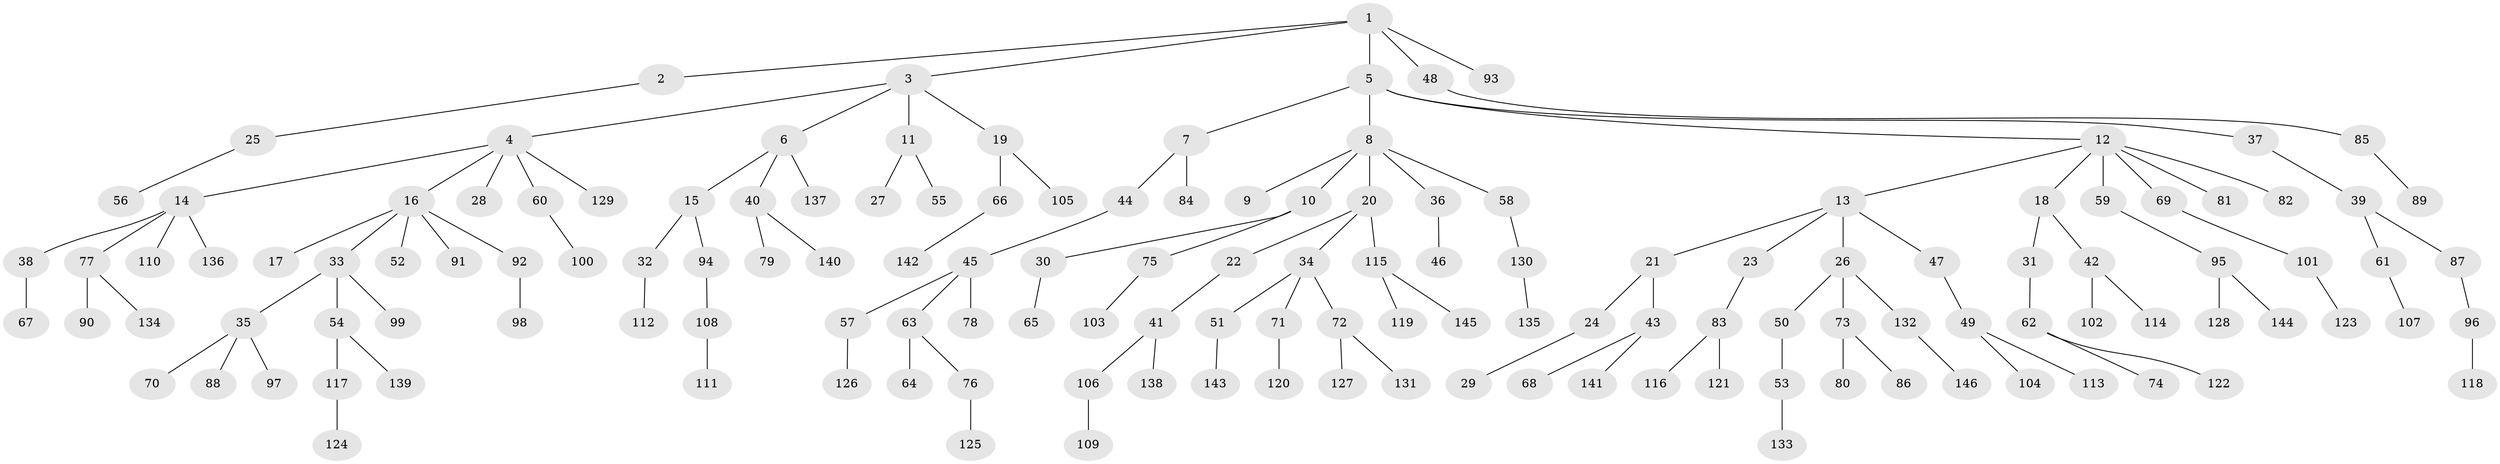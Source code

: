 // Generated by graph-tools (version 1.1) at 2025/15/03/09/25 04:15:27]
// undirected, 146 vertices, 145 edges
graph export_dot {
graph [start="1"]
  node [color=gray90,style=filled];
  1;
  2;
  3;
  4;
  5;
  6;
  7;
  8;
  9;
  10;
  11;
  12;
  13;
  14;
  15;
  16;
  17;
  18;
  19;
  20;
  21;
  22;
  23;
  24;
  25;
  26;
  27;
  28;
  29;
  30;
  31;
  32;
  33;
  34;
  35;
  36;
  37;
  38;
  39;
  40;
  41;
  42;
  43;
  44;
  45;
  46;
  47;
  48;
  49;
  50;
  51;
  52;
  53;
  54;
  55;
  56;
  57;
  58;
  59;
  60;
  61;
  62;
  63;
  64;
  65;
  66;
  67;
  68;
  69;
  70;
  71;
  72;
  73;
  74;
  75;
  76;
  77;
  78;
  79;
  80;
  81;
  82;
  83;
  84;
  85;
  86;
  87;
  88;
  89;
  90;
  91;
  92;
  93;
  94;
  95;
  96;
  97;
  98;
  99;
  100;
  101;
  102;
  103;
  104;
  105;
  106;
  107;
  108;
  109;
  110;
  111;
  112;
  113;
  114;
  115;
  116;
  117;
  118;
  119;
  120;
  121;
  122;
  123;
  124;
  125;
  126;
  127;
  128;
  129;
  130;
  131;
  132;
  133;
  134;
  135;
  136;
  137;
  138;
  139;
  140;
  141;
  142;
  143;
  144;
  145;
  146;
  1 -- 2;
  1 -- 3;
  1 -- 5;
  1 -- 48;
  1 -- 93;
  2 -- 25;
  3 -- 4;
  3 -- 6;
  3 -- 11;
  3 -- 19;
  4 -- 14;
  4 -- 16;
  4 -- 28;
  4 -- 60;
  4 -- 129;
  5 -- 7;
  5 -- 8;
  5 -- 12;
  5 -- 37;
  6 -- 15;
  6 -- 40;
  6 -- 137;
  7 -- 44;
  7 -- 84;
  8 -- 9;
  8 -- 10;
  8 -- 20;
  8 -- 36;
  8 -- 58;
  10 -- 30;
  10 -- 75;
  11 -- 27;
  11 -- 55;
  12 -- 13;
  12 -- 18;
  12 -- 59;
  12 -- 69;
  12 -- 81;
  12 -- 82;
  13 -- 21;
  13 -- 23;
  13 -- 26;
  13 -- 47;
  14 -- 38;
  14 -- 77;
  14 -- 110;
  14 -- 136;
  15 -- 32;
  15 -- 94;
  16 -- 17;
  16 -- 33;
  16 -- 52;
  16 -- 91;
  16 -- 92;
  18 -- 31;
  18 -- 42;
  19 -- 66;
  19 -- 105;
  20 -- 22;
  20 -- 34;
  20 -- 115;
  21 -- 24;
  21 -- 43;
  22 -- 41;
  23 -- 83;
  24 -- 29;
  25 -- 56;
  26 -- 50;
  26 -- 73;
  26 -- 132;
  30 -- 65;
  31 -- 62;
  32 -- 112;
  33 -- 35;
  33 -- 54;
  33 -- 99;
  34 -- 51;
  34 -- 71;
  34 -- 72;
  35 -- 70;
  35 -- 88;
  35 -- 97;
  36 -- 46;
  37 -- 39;
  38 -- 67;
  39 -- 61;
  39 -- 87;
  40 -- 79;
  40 -- 140;
  41 -- 106;
  41 -- 138;
  42 -- 102;
  42 -- 114;
  43 -- 68;
  43 -- 141;
  44 -- 45;
  45 -- 57;
  45 -- 63;
  45 -- 78;
  47 -- 49;
  48 -- 85;
  49 -- 104;
  49 -- 113;
  50 -- 53;
  51 -- 143;
  53 -- 133;
  54 -- 117;
  54 -- 139;
  57 -- 126;
  58 -- 130;
  59 -- 95;
  60 -- 100;
  61 -- 107;
  62 -- 74;
  62 -- 122;
  63 -- 64;
  63 -- 76;
  66 -- 142;
  69 -- 101;
  71 -- 120;
  72 -- 127;
  72 -- 131;
  73 -- 80;
  73 -- 86;
  75 -- 103;
  76 -- 125;
  77 -- 90;
  77 -- 134;
  83 -- 116;
  83 -- 121;
  85 -- 89;
  87 -- 96;
  92 -- 98;
  94 -- 108;
  95 -- 128;
  95 -- 144;
  96 -- 118;
  101 -- 123;
  106 -- 109;
  108 -- 111;
  115 -- 119;
  115 -- 145;
  117 -- 124;
  130 -- 135;
  132 -- 146;
}
